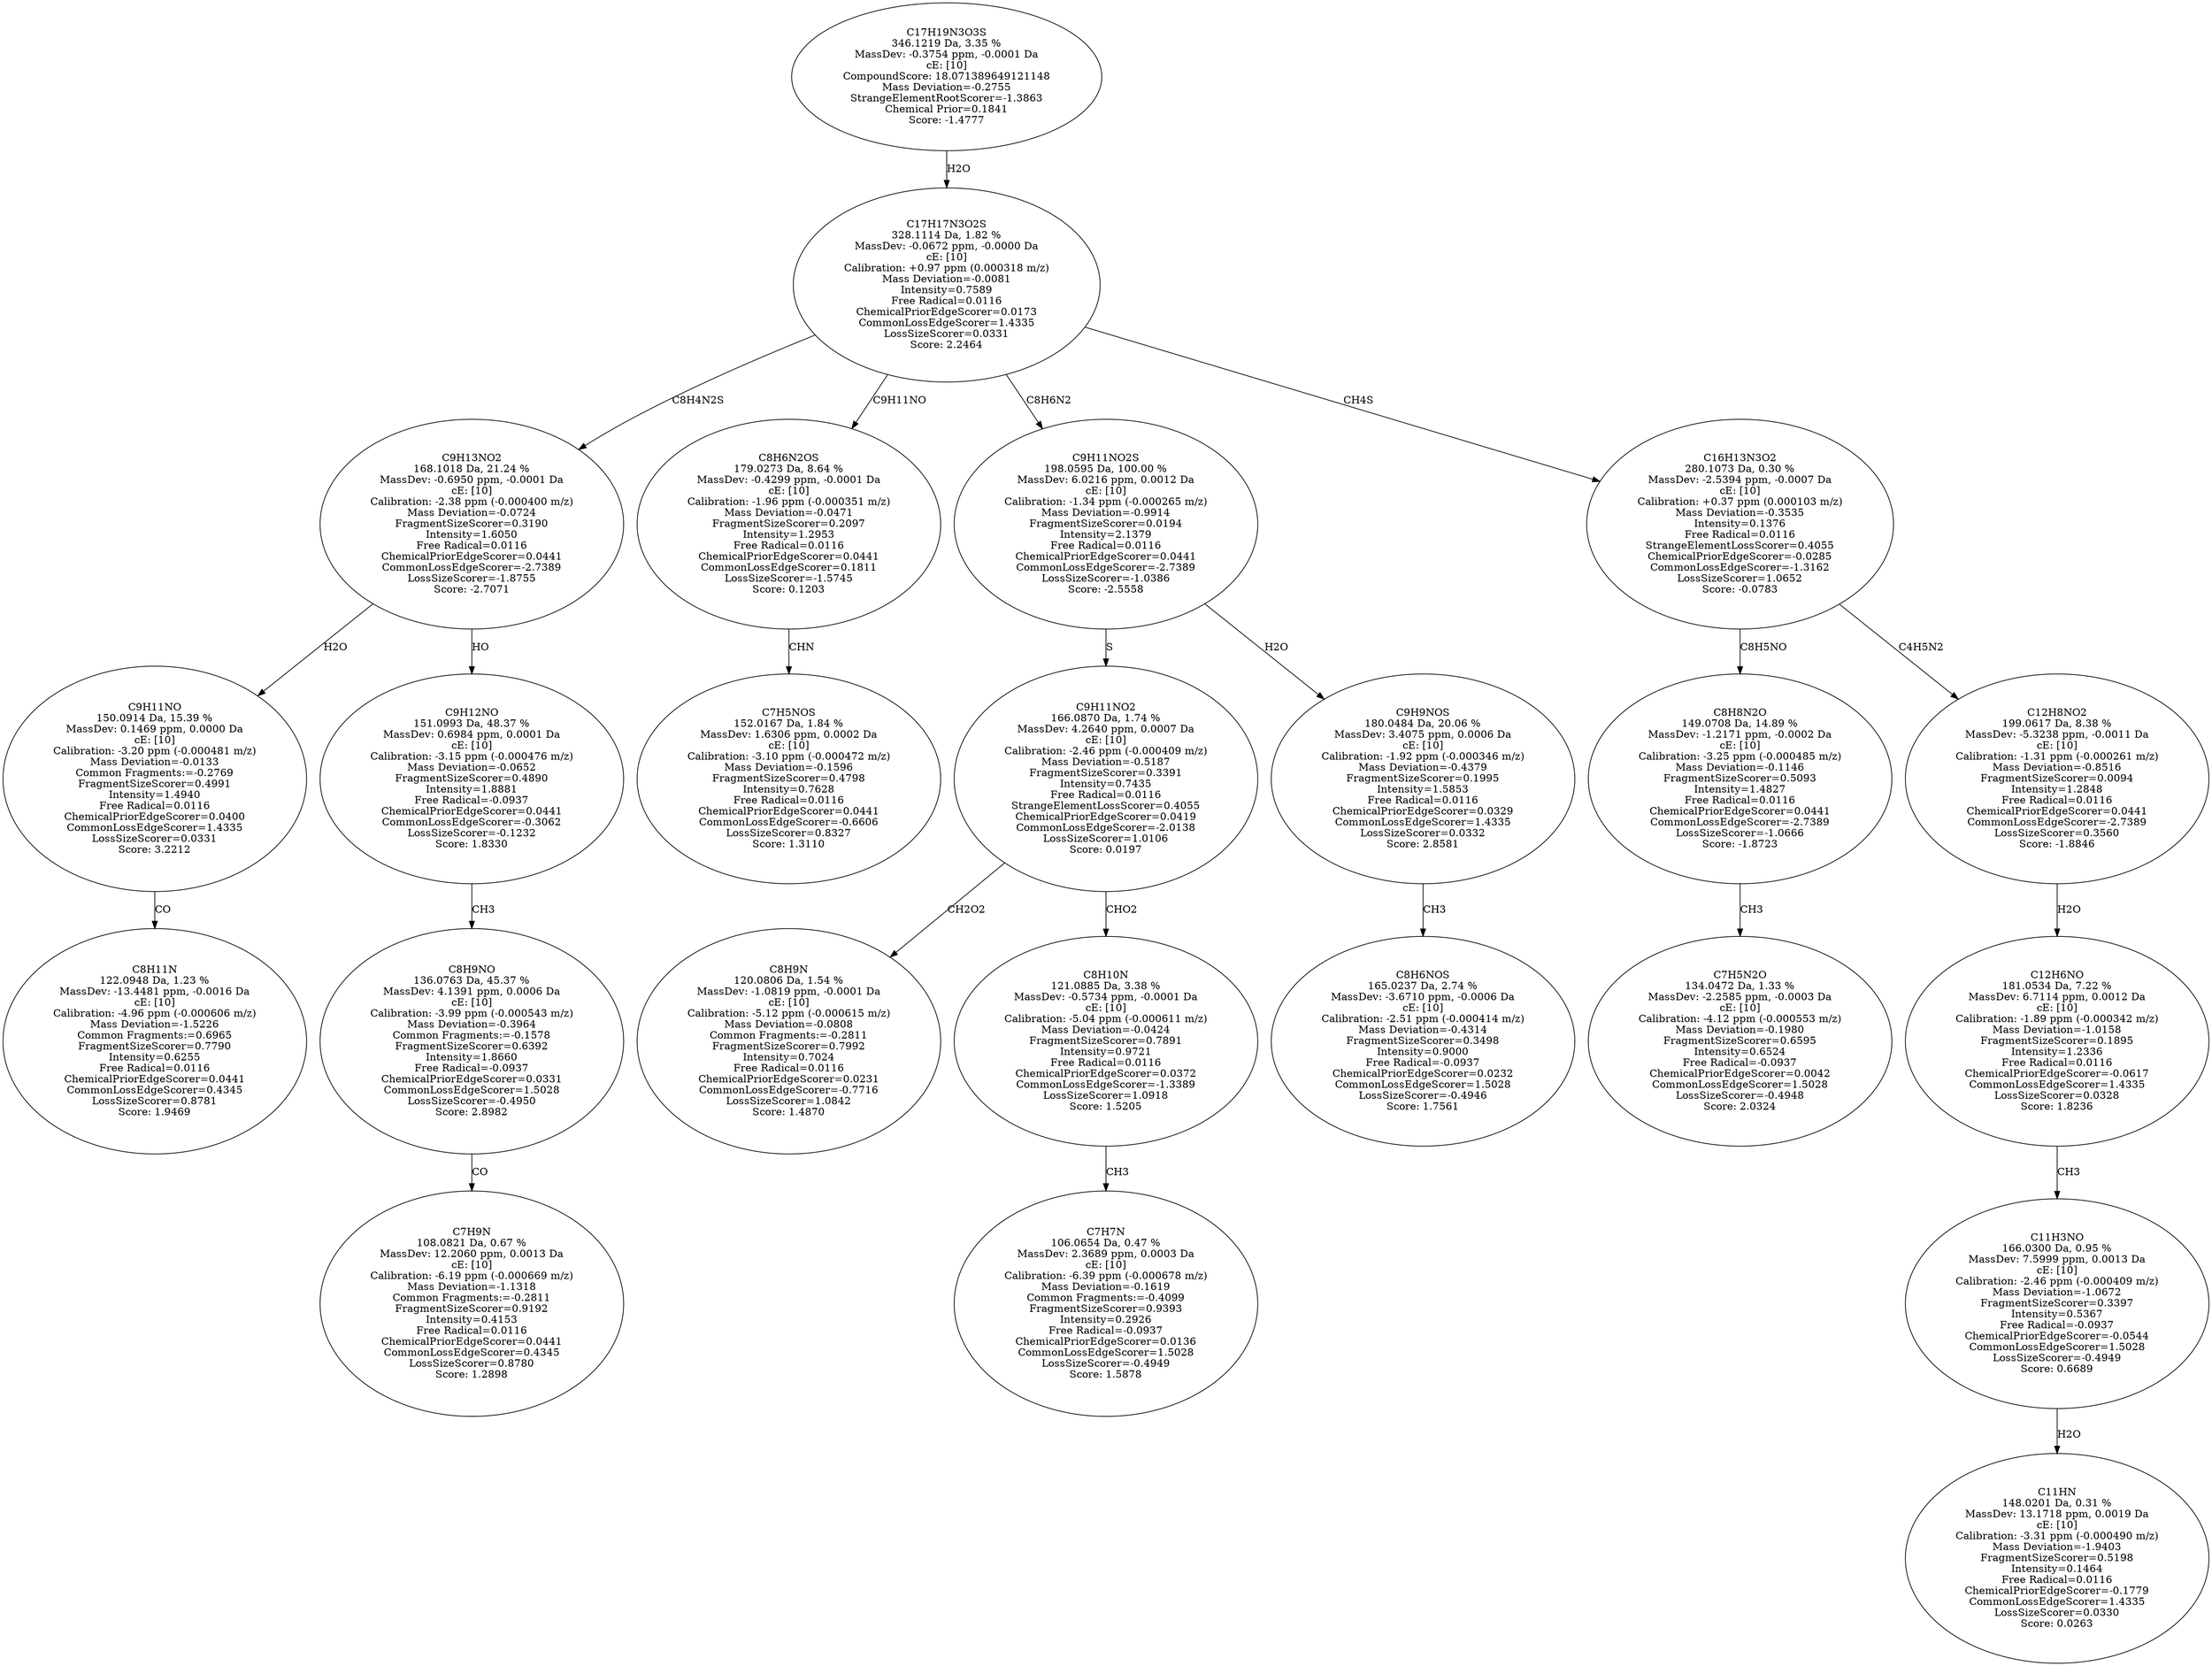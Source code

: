 strict digraph {
v1 [label="C8H11N\n122.0948 Da, 1.23 %\nMassDev: -13.4481 ppm, -0.0016 Da\ncE: [10]\nCalibration: -4.96 ppm (-0.000606 m/z)\nMass Deviation=-1.5226\nCommon Fragments:=0.6965\nFragmentSizeScorer=0.7790\nIntensity=0.6255\nFree Radical=0.0116\nChemicalPriorEdgeScorer=0.0441\nCommonLossEdgeScorer=0.4345\nLossSizeScorer=0.8781\nScore: 1.9469"];
v2 [label="C9H11NO\n150.0914 Da, 15.39 %\nMassDev: 0.1469 ppm, 0.0000 Da\ncE: [10]\nCalibration: -3.20 ppm (-0.000481 m/z)\nMass Deviation=-0.0133\nCommon Fragments:=-0.2769\nFragmentSizeScorer=0.4991\nIntensity=1.4940\nFree Radical=0.0116\nChemicalPriorEdgeScorer=0.0400\nCommonLossEdgeScorer=1.4335\nLossSizeScorer=0.0331\nScore: 3.2212"];
v3 [label="C7H9N\n108.0821 Da, 0.67 %\nMassDev: 12.2060 ppm, 0.0013 Da\ncE: [10]\nCalibration: -6.19 ppm (-0.000669 m/z)\nMass Deviation=-1.1318\nCommon Fragments:=-0.2811\nFragmentSizeScorer=0.9192\nIntensity=0.4153\nFree Radical=0.0116\nChemicalPriorEdgeScorer=0.0441\nCommonLossEdgeScorer=0.4345\nLossSizeScorer=0.8780\nScore: 1.2898"];
v4 [label="C8H9NO\n136.0763 Da, 45.37 %\nMassDev: 4.1391 ppm, 0.0006 Da\ncE: [10]\nCalibration: -3.99 ppm (-0.000543 m/z)\nMass Deviation=-0.3964\nCommon Fragments:=-0.1578\nFragmentSizeScorer=0.6392\nIntensity=1.8660\nFree Radical=-0.0937\nChemicalPriorEdgeScorer=0.0331\nCommonLossEdgeScorer=1.5028\nLossSizeScorer=-0.4950\nScore: 2.8982"];
v5 [label="C9H12NO\n151.0993 Da, 48.37 %\nMassDev: 0.6984 ppm, 0.0001 Da\ncE: [10]\nCalibration: -3.15 ppm (-0.000476 m/z)\nMass Deviation=-0.0652\nFragmentSizeScorer=0.4890\nIntensity=1.8881\nFree Radical=-0.0937\nChemicalPriorEdgeScorer=0.0441\nCommonLossEdgeScorer=-0.3062\nLossSizeScorer=-0.1232\nScore: 1.8330"];
v6 [label="C9H13NO2\n168.1018 Da, 21.24 %\nMassDev: -0.6950 ppm, -0.0001 Da\ncE: [10]\nCalibration: -2.38 ppm (-0.000400 m/z)\nMass Deviation=-0.0724\nFragmentSizeScorer=0.3190\nIntensity=1.6050\nFree Radical=0.0116\nChemicalPriorEdgeScorer=0.0441\nCommonLossEdgeScorer=-2.7389\nLossSizeScorer=-1.8755\nScore: -2.7071"];
v7 [label="C7H5NOS\n152.0167 Da, 1.84 %\nMassDev: 1.6306 ppm, 0.0002 Da\ncE: [10]\nCalibration: -3.10 ppm (-0.000472 m/z)\nMass Deviation=-0.1596\nFragmentSizeScorer=0.4798\nIntensity=0.7628\nFree Radical=0.0116\nChemicalPriorEdgeScorer=0.0441\nCommonLossEdgeScorer=-0.6606\nLossSizeScorer=0.8327\nScore: 1.3110"];
v8 [label="C8H6N2OS\n179.0273 Da, 8.64 %\nMassDev: -0.4299 ppm, -0.0001 Da\ncE: [10]\nCalibration: -1.96 ppm (-0.000351 m/z)\nMass Deviation=-0.0471\nFragmentSizeScorer=0.2097\nIntensity=1.2953\nFree Radical=0.0116\nChemicalPriorEdgeScorer=0.0441\nCommonLossEdgeScorer=0.1811\nLossSizeScorer=-1.5745\nScore: 0.1203"];
v9 [label="C8H9N\n120.0806 Da, 1.54 %\nMassDev: -1.0819 ppm, -0.0001 Da\ncE: [10]\nCalibration: -5.12 ppm (-0.000615 m/z)\nMass Deviation=-0.0808\nCommon Fragments:=-0.2811\nFragmentSizeScorer=0.7992\nIntensity=0.7024\nFree Radical=0.0116\nChemicalPriorEdgeScorer=0.0231\nCommonLossEdgeScorer=-0.7716\nLossSizeScorer=1.0842\nScore: 1.4870"];
v10 [label="C7H7N\n106.0654 Da, 0.47 %\nMassDev: 2.3689 ppm, 0.0003 Da\ncE: [10]\nCalibration: -6.39 ppm (-0.000678 m/z)\nMass Deviation=-0.1619\nCommon Fragments:=-0.4099\nFragmentSizeScorer=0.9393\nIntensity=0.2926\nFree Radical=-0.0937\nChemicalPriorEdgeScorer=0.0136\nCommonLossEdgeScorer=1.5028\nLossSizeScorer=-0.4949\nScore: 1.5878"];
v11 [label="C8H10N\n121.0885 Da, 3.38 %\nMassDev: -0.5734 ppm, -0.0001 Da\ncE: [10]\nCalibration: -5.04 ppm (-0.000611 m/z)\nMass Deviation=-0.0424\nFragmentSizeScorer=0.7891\nIntensity=0.9721\nFree Radical=0.0116\nChemicalPriorEdgeScorer=0.0372\nCommonLossEdgeScorer=-1.3389\nLossSizeScorer=1.0918\nScore: 1.5205"];
v12 [label="C9H11NO2\n166.0870 Da, 1.74 %\nMassDev: 4.2640 ppm, 0.0007 Da\ncE: [10]\nCalibration: -2.46 ppm (-0.000409 m/z)\nMass Deviation=-0.5187\nFragmentSizeScorer=0.3391\nIntensity=0.7435\nFree Radical=0.0116\nStrangeElementLossScorer=0.4055\nChemicalPriorEdgeScorer=0.0419\nCommonLossEdgeScorer=-2.0138\nLossSizeScorer=1.0106\nScore: 0.0197"];
v13 [label="C8H6NOS\n165.0237 Da, 2.74 %\nMassDev: -3.6710 ppm, -0.0006 Da\ncE: [10]\nCalibration: -2.51 ppm (-0.000414 m/z)\nMass Deviation=-0.4314\nFragmentSizeScorer=0.3498\nIntensity=0.9000\nFree Radical=-0.0937\nChemicalPriorEdgeScorer=0.0232\nCommonLossEdgeScorer=1.5028\nLossSizeScorer=-0.4946\nScore: 1.7561"];
v14 [label="C9H9NOS\n180.0484 Da, 20.06 %\nMassDev: 3.4075 ppm, 0.0006 Da\ncE: [10]\nCalibration: -1.92 ppm (-0.000346 m/z)\nMass Deviation=-0.4379\nFragmentSizeScorer=0.1995\nIntensity=1.5853\nFree Radical=0.0116\nChemicalPriorEdgeScorer=0.0329\nCommonLossEdgeScorer=1.4335\nLossSizeScorer=0.0332\nScore: 2.8581"];
v15 [label="C9H11NO2S\n198.0595 Da, 100.00 %\nMassDev: 6.0216 ppm, 0.0012 Da\ncE: [10]\nCalibration: -1.34 ppm (-0.000265 m/z)\nMass Deviation=-0.9914\nFragmentSizeScorer=0.0194\nIntensity=2.1379\nFree Radical=0.0116\nChemicalPriorEdgeScorer=0.0441\nCommonLossEdgeScorer=-2.7389\nLossSizeScorer=-1.0386\nScore: -2.5558"];
v16 [label="C7H5N2O\n134.0472 Da, 1.33 %\nMassDev: -2.2585 ppm, -0.0003 Da\ncE: [10]\nCalibration: -4.12 ppm (-0.000553 m/z)\nMass Deviation=-0.1980\nFragmentSizeScorer=0.6595\nIntensity=0.6524\nFree Radical=-0.0937\nChemicalPriorEdgeScorer=0.0042\nCommonLossEdgeScorer=1.5028\nLossSizeScorer=-0.4948\nScore: 2.0324"];
v17 [label="C8H8N2O\n149.0708 Da, 14.89 %\nMassDev: -1.2171 ppm, -0.0002 Da\ncE: [10]\nCalibration: -3.25 ppm (-0.000485 m/z)\nMass Deviation=-0.1146\nFragmentSizeScorer=0.5093\nIntensity=1.4827\nFree Radical=0.0116\nChemicalPriorEdgeScorer=0.0441\nCommonLossEdgeScorer=-2.7389\nLossSizeScorer=-1.0666\nScore: -1.8723"];
v18 [label="C11HN\n148.0201 Da, 0.31 %\nMassDev: 13.1718 ppm, 0.0019 Da\ncE: [10]\nCalibration: -3.31 ppm (-0.000490 m/z)\nMass Deviation=-1.9403\nFragmentSizeScorer=0.5198\nIntensity=0.1464\nFree Radical=0.0116\nChemicalPriorEdgeScorer=-0.1779\nCommonLossEdgeScorer=1.4335\nLossSizeScorer=0.0330\nScore: 0.0263"];
v19 [label="C11H3NO\n166.0300 Da, 0.95 %\nMassDev: 7.5999 ppm, 0.0013 Da\ncE: [10]\nCalibration: -2.46 ppm (-0.000409 m/z)\nMass Deviation=-1.0672\nFragmentSizeScorer=0.3397\nIntensity=0.5367\nFree Radical=-0.0937\nChemicalPriorEdgeScorer=-0.0544\nCommonLossEdgeScorer=1.5028\nLossSizeScorer=-0.4949\nScore: 0.6689"];
v20 [label="C12H6NO\n181.0534 Da, 7.22 %\nMassDev: 6.7114 ppm, 0.0012 Da\ncE: [10]\nCalibration: -1.89 ppm (-0.000342 m/z)\nMass Deviation=-1.0158\nFragmentSizeScorer=0.1895\nIntensity=1.2336\nFree Radical=0.0116\nChemicalPriorEdgeScorer=-0.0617\nCommonLossEdgeScorer=1.4335\nLossSizeScorer=0.0328\nScore: 1.8236"];
v21 [label="C12H8NO2\n199.0617 Da, 8.38 %\nMassDev: -5.3238 ppm, -0.0011 Da\ncE: [10]\nCalibration: -1.31 ppm (-0.000261 m/z)\nMass Deviation=-0.8516\nFragmentSizeScorer=0.0094\nIntensity=1.2848\nFree Radical=0.0116\nChemicalPriorEdgeScorer=0.0441\nCommonLossEdgeScorer=-2.7389\nLossSizeScorer=0.3560\nScore: -1.8846"];
v22 [label="C16H13N3O2\n280.1073 Da, 0.30 %\nMassDev: -2.5394 ppm, -0.0007 Da\ncE: [10]\nCalibration: +0.37 ppm (0.000103 m/z)\nMass Deviation=-0.3535\nIntensity=0.1376\nFree Radical=0.0116\nStrangeElementLossScorer=0.4055\nChemicalPriorEdgeScorer=-0.0285\nCommonLossEdgeScorer=-1.3162\nLossSizeScorer=1.0652\nScore: -0.0783"];
v23 [label="C17H17N3O2S\n328.1114 Da, 1.82 %\nMassDev: -0.0672 ppm, -0.0000 Da\ncE: [10]\nCalibration: +0.97 ppm (0.000318 m/z)\nMass Deviation=-0.0081\nIntensity=0.7589\nFree Radical=0.0116\nChemicalPriorEdgeScorer=0.0173\nCommonLossEdgeScorer=1.4335\nLossSizeScorer=0.0331\nScore: 2.2464"];
v24 [label="C17H19N3O3S\n346.1219 Da, 3.35 %\nMassDev: -0.3754 ppm, -0.0001 Da\ncE: [10]\nCompoundScore: 18.071389649121148\nMass Deviation=-0.2755\nStrangeElementRootScorer=-1.3863\nChemical Prior=0.1841\nScore: -1.4777"];
v2 -> v1 [label="CO"];
v6 -> v2 [label="H2O"];
v4 -> v3 [label="CO"];
v5 -> v4 [label="CH3"];
v6 -> v5 [label="HO"];
v23 -> v6 [label="C8H4N2S"];
v8 -> v7 [label="CHN"];
v23 -> v8 [label="C9H11NO"];
v12 -> v9 [label="CH2O2"];
v11 -> v10 [label="CH3"];
v12 -> v11 [label="CHO2"];
v15 -> v12 [label="S"];
v14 -> v13 [label="CH3"];
v15 -> v14 [label="H2O"];
v23 -> v15 [label="C8H6N2"];
v17 -> v16 [label="CH3"];
v22 -> v17 [label="C8H5NO"];
v19 -> v18 [label="H2O"];
v20 -> v19 [label="CH3"];
v21 -> v20 [label="H2O"];
v22 -> v21 [label="C4H5N2"];
v23 -> v22 [label="CH4S"];
v24 -> v23 [label="H2O"];
}